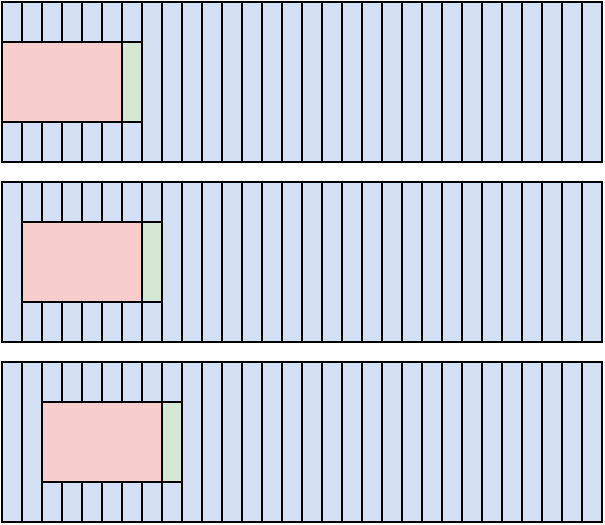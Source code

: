 <mxfile version="21.2.2" type="device">
  <diagram name="Page-1" id="OIf2geOBGmAo-CLMgIvK">
    <mxGraphModel dx="683" dy="304" grid="1" gridSize="10" guides="1" tooltips="1" connect="1" arrows="1" fold="1" page="1" pageScale="1" pageWidth="827" pageHeight="1169" math="0" shadow="0">
      <root>
        <mxCell id="0" />
        <mxCell id="1" parent="0" />
        <mxCell id="souYRbx_8M2rUFFMSmSW-3" value="" style="rounded=0;whiteSpace=wrap;html=1;fillColor=#D4E1F5;movable=1;resizable=1;rotatable=1;deletable=1;editable=1;locked=0;connectable=1;" vertex="1" parent="1">
          <mxGeometry x="40" y="280" width="290" height="80" as="geometry" />
        </mxCell>
        <mxCell id="souYRbx_8M2rUFFMSmSW-9" value="" style="rounded=0;whiteSpace=wrap;html=1;fillColor=#D4E1F5;movable=1;resizable=1;rotatable=1;deletable=1;editable=1;locked=0;connectable=1;" vertex="1" parent="1">
          <mxGeometry x="40" y="280" width="10" height="80" as="geometry" />
        </mxCell>
        <mxCell id="souYRbx_8M2rUFFMSmSW-10" value="" style="rounded=0;whiteSpace=wrap;html=1;fillColor=#D4E1F5;movable=1;resizable=1;rotatable=1;deletable=1;editable=1;locked=0;connectable=1;" vertex="1" parent="1">
          <mxGeometry x="50" y="280" width="10" height="80" as="geometry" />
        </mxCell>
        <mxCell id="souYRbx_8M2rUFFMSmSW-11" value="" style="rounded=0;whiteSpace=wrap;html=1;fillColor=#D4E1F5;movable=1;resizable=1;rotatable=1;deletable=1;editable=1;locked=0;connectable=1;" vertex="1" parent="1">
          <mxGeometry x="60" y="280" width="10" height="80" as="geometry" />
        </mxCell>
        <mxCell id="souYRbx_8M2rUFFMSmSW-12" value="" style="rounded=0;whiteSpace=wrap;html=1;fillColor=#D4E1F5;movable=1;resizable=1;rotatable=1;deletable=1;editable=1;locked=0;connectable=1;" vertex="1" parent="1">
          <mxGeometry x="70" y="280" width="10" height="80" as="geometry" />
        </mxCell>
        <mxCell id="souYRbx_8M2rUFFMSmSW-13" value="" style="rounded=0;whiteSpace=wrap;html=1;fillColor=#D4E1F5;movable=1;resizable=1;rotatable=1;deletable=1;editable=1;locked=0;connectable=1;" vertex="1" parent="1">
          <mxGeometry x="80" y="280" width="10" height="80" as="geometry" />
        </mxCell>
        <mxCell id="souYRbx_8M2rUFFMSmSW-14" value="" style="rounded=0;whiteSpace=wrap;html=1;fillColor=#D4E1F5;movable=1;resizable=1;rotatable=1;deletable=1;editable=1;locked=0;connectable=1;" vertex="1" parent="1">
          <mxGeometry x="90" y="280" width="10" height="80" as="geometry" />
        </mxCell>
        <mxCell id="souYRbx_8M2rUFFMSmSW-15" value="" style="rounded=0;whiteSpace=wrap;html=1;fillColor=#D4E1F5;movable=1;resizable=1;rotatable=1;deletable=1;editable=1;locked=0;connectable=1;" vertex="1" parent="1">
          <mxGeometry x="100" y="280" width="10" height="80" as="geometry" />
        </mxCell>
        <mxCell id="souYRbx_8M2rUFFMSmSW-16" value="" style="rounded=0;whiteSpace=wrap;html=1;fillColor=#D4E1F5;movable=1;resizable=1;rotatable=1;deletable=1;editable=1;locked=0;connectable=1;" vertex="1" parent="1">
          <mxGeometry x="110" y="280" width="10" height="80" as="geometry" />
        </mxCell>
        <mxCell id="souYRbx_8M2rUFFMSmSW-17" value="" style="rounded=0;whiteSpace=wrap;html=1;fillColor=#D4E1F5;movable=1;resizable=1;rotatable=1;deletable=1;editable=1;locked=0;connectable=1;" vertex="1" parent="1">
          <mxGeometry x="120" y="280" width="10" height="80" as="geometry" />
        </mxCell>
        <mxCell id="souYRbx_8M2rUFFMSmSW-18" value="" style="rounded=0;whiteSpace=wrap;html=1;fillColor=#D4E1F5;movable=1;resizable=1;rotatable=1;deletable=1;editable=1;locked=0;connectable=1;" vertex="1" parent="1">
          <mxGeometry x="130" y="280" width="10" height="80" as="geometry" />
        </mxCell>
        <mxCell id="souYRbx_8M2rUFFMSmSW-19" value="" style="rounded=0;whiteSpace=wrap;html=1;fillColor=#D4E1F5;movable=1;resizable=1;rotatable=1;deletable=1;editable=1;locked=0;connectable=1;" vertex="1" parent="1">
          <mxGeometry x="140" y="280" width="10" height="80" as="geometry" />
        </mxCell>
        <mxCell id="souYRbx_8M2rUFFMSmSW-20" value="" style="rounded=0;whiteSpace=wrap;html=1;fillColor=#D4E1F5;movable=1;resizable=1;rotatable=1;deletable=1;editable=1;locked=0;connectable=1;" vertex="1" parent="1">
          <mxGeometry x="150" y="280" width="10" height="80" as="geometry" />
        </mxCell>
        <mxCell id="souYRbx_8M2rUFFMSmSW-21" value="" style="rounded=0;whiteSpace=wrap;html=1;fillColor=#D4E1F5;movable=1;resizable=1;rotatable=1;deletable=1;editable=1;locked=0;connectable=1;" vertex="1" parent="1">
          <mxGeometry x="160" y="280" width="10" height="80" as="geometry" />
        </mxCell>
        <mxCell id="souYRbx_8M2rUFFMSmSW-22" value="" style="rounded=0;whiteSpace=wrap;html=1;fillColor=#D4E1F5;movable=1;resizable=1;rotatable=1;deletable=1;editable=1;locked=0;connectable=1;" vertex="1" parent="1">
          <mxGeometry x="170" y="280" width="10" height="80" as="geometry" />
        </mxCell>
        <mxCell id="souYRbx_8M2rUFFMSmSW-23" value="" style="rounded=0;whiteSpace=wrap;html=1;fillColor=#D4E1F5;movable=1;resizable=1;rotatable=1;deletable=1;editable=1;locked=0;connectable=1;" vertex="1" parent="1">
          <mxGeometry x="180" y="280" width="10" height="80" as="geometry" />
        </mxCell>
        <mxCell id="souYRbx_8M2rUFFMSmSW-24" value="" style="rounded=0;whiteSpace=wrap;html=1;fillColor=#D4E1F5;movable=1;resizable=1;rotatable=1;deletable=1;editable=1;locked=0;connectable=1;" vertex="1" parent="1">
          <mxGeometry x="190" y="280" width="10" height="80" as="geometry" />
        </mxCell>
        <mxCell id="souYRbx_8M2rUFFMSmSW-25" value="" style="rounded=0;whiteSpace=wrap;html=1;fillColor=#D4E1F5;movable=1;resizable=1;rotatable=1;deletable=1;editable=1;locked=0;connectable=1;" vertex="1" parent="1">
          <mxGeometry x="200" y="280" width="10" height="80" as="geometry" />
        </mxCell>
        <mxCell id="souYRbx_8M2rUFFMSmSW-26" value="" style="rounded=0;whiteSpace=wrap;html=1;fillColor=#D4E1F5;movable=1;resizable=1;rotatable=1;deletable=1;editable=1;locked=0;connectable=1;" vertex="1" parent="1">
          <mxGeometry x="210" y="280" width="10" height="80" as="geometry" />
        </mxCell>
        <mxCell id="souYRbx_8M2rUFFMSmSW-27" value="" style="rounded=0;whiteSpace=wrap;html=1;fillColor=#D4E1F5;movable=1;resizable=1;rotatable=1;deletable=1;editable=1;locked=0;connectable=1;" vertex="1" parent="1">
          <mxGeometry x="220" y="280" width="10" height="80" as="geometry" />
        </mxCell>
        <mxCell id="souYRbx_8M2rUFFMSmSW-28" value="" style="rounded=0;whiteSpace=wrap;html=1;fillColor=#D4E1F5;movable=1;resizable=1;rotatable=1;deletable=1;editable=1;locked=0;connectable=1;" vertex="1" parent="1">
          <mxGeometry x="230" y="280" width="10" height="80" as="geometry" />
        </mxCell>
        <mxCell id="souYRbx_8M2rUFFMSmSW-29" value="" style="rounded=0;whiteSpace=wrap;html=1;fillColor=#D4E1F5;movable=1;resizable=1;rotatable=1;deletable=1;editable=1;locked=0;connectable=1;" vertex="1" parent="1">
          <mxGeometry x="240" y="280" width="10" height="80" as="geometry" />
        </mxCell>
        <mxCell id="souYRbx_8M2rUFFMSmSW-30" value="" style="rounded=0;whiteSpace=wrap;html=1;fillColor=#D4E1F5;movable=1;resizable=1;rotatable=1;deletable=1;editable=1;locked=0;connectable=1;" vertex="1" parent="1">
          <mxGeometry x="250" y="280" width="10" height="80" as="geometry" />
        </mxCell>
        <mxCell id="souYRbx_8M2rUFFMSmSW-31" value="" style="rounded=0;whiteSpace=wrap;html=1;fillColor=#D4E1F5;movable=1;resizable=1;rotatable=1;deletable=1;editable=1;locked=0;connectable=1;" vertex="1" parent="1">
          <mxGeometry x="260" y="280" width="10" height="80" as="geometry" />
        </mxCell>
        <mxCell id="souYRbx_8M2rUFFMSmSW-32" value="" style="rounded=0;whiteSpace=wrap;html=1;fillColor=#D4E1F5;movable=1;resizable=1;rotatable=1;deletable=1;editable=1;locked=0;connectable=1;" vertex="1" parent="1">
          <mxGeometry x="270" y="280" width="10" height="80" as="geometry" />
        </mxCell>
        <mxCell id="souYRbx_8M2rUFFMSmSW-33" value="" style="rounded=0;whiteSpace=wrap;html=1;fillColor=#D4E1F5;movable=1;resizable=1;rotatable=1;deletable=1;editable=1;locked=0;connectable=1;" vertex="1" parent="1">
          <mxGeometry x="280" y="280" width="10" height="80" as="geometry" />
        </mxCell>
        <mxCell id="souYRbx_8M2rUFFMSmSW-34" value="" style="rounded=0;whiteSpace=wrap;html=1;fillColor=#D4E1F5;movable=1;resizable=1;rotatable=1;deletable=1;editable=1;locked=0;connectable=1;" vertex="1" parent="1">
          <mxGeometry x="290" y="280" width="10" height="80" as="geometry" />
        </mxCell>
        <mxCell id="souYRbx_8M2rUFFMSmSW-35" value="" style="rounded=0;whiteSpace=wrap;html=1;fillColor=#D4E1F5;movable=1;resizable=1;rotatable=1;deletable=1;editable=1;locked=0;connectable=1;" vertex="1" parent="1">
          <mxGeometry x="300" y="280" width="10" height="80" as="geometry" />
        </mxCell>
        <mxCell id="souYRbx_8M2rUFFMSmSW-36" value="" style="rounded=0;whiteSpace=wrap;html=1;fillColor=#D4E1F5;movable=1;resizable=1;rotatable=1;deletable=1;editable=1;locked=0;connectable=1;" vertex="1" parent="1">
          <mxGeometry x="310" y="280" width="10" height="80" as="geometry" />
        </mxCell>
        <mxCell id="souYRbx_8M2rUFFMSmSW-37" value="" style="rounded=0;whiteSpace=wrap;html=1;fillColor=#D4E1F5;movable=1;resizable=1;rotatable=1;deletable=1;editable=1;locked=0;connectable=1;" vertex="1" parent="1">
          <mxGeometry x="320" y="280" width="10" height="80" as="geometry" />
        </mxCell>
        <mxCell id="souYRbx_8M2rUFFMSmSW-38" value="" style="rounded=0;whiteSpace=wrap;html=1;fillColor=#D4E1F5;movable=1;resizable=1;rotatable=1;deletable=1;editable=1;locked=0;connectable=1;" vertex="1" parent="1">
          <mxGeometry x="330" y="280" width="10" height="80" as="geometry" />
        </mxCell>
        <mxCell id="souYRbx_8M2rUFFMSmSW-1" value="" style="rounded=0;whiteSpace=wrap;html=1;fillColor=#F8CECC;movable=1;resizable=1;rotatable=1;deletable=1;editable=1;locked=0;connectable=1;" vertex="1" parent="1">
          <mxGeometry x="40" y="300" width="60" height="40" as="geometry" />
        </mxCell>
        <mxCell id="souYRbx_8M2rUFFMSmSW-2" value="" style="rounded=0;whiteSpace=wrap;html=1;fillColor=#D5E8D4;movable=1;resizable=1;rotatable=1;deletable=1;editable=1;locked=0;connectable=1;" vertex="1" parent="1">
          <mxGeometry x="100" y="300" width="10" height="40" as="geometry" />
        </mxCell>
        <mxCell id="souYRbx_8M2rUFFMSmSW-39" value="" style="rounded=0;whiteSpace=wrap;html=1;fillColor=#D4E1F5;movable=1;resizable=1;rotatable=1;deletable=1;editable=1;locked=0;connectable=1;" vertex="1" parent="1">
          <mxGeometry x="40" y="370" width="290" height="80" as="geometry" />
        </mxCell>
        <mxCell id="souYRbx_8M2rUFFMSmSW-40" value="" style="rounded=0;whiteSpace=wrap;html=1;fillColor=#D4E1F5;movable=1;resizable=1;rotatable=1;deletable=1;editable=1;locked=0;connectable=1;" vertex="1" parent="1">
          <mxGeometry x="40" y="370" width="10" height="80" as="geometry" />
        </mxCell>
        <mxCell id="souYRbx_8M2rUFFMSmSW-41" value="" style="rounded=0;whiteSpace=wrap;html=1;fillColor=#D4E1F5;movable=1;resizable=1;rotatable=1;deletable=1;editable=1;locked=0;connectable=1;" vertex="1" parent="1">
          <mxGeometry x="50" y="370" width="10" height="80" as="geometry" />
        </mxCell>
        <mxCell id="souYRbx_8M2rUFFMSmSW-42" value="" style="rounded=0;whiteSpace=wrap;html=1;fillColor=#D4E1F5;movable=1;resizable=1;rotatable=1;deletable=1;editable=1;locked=0;connectable=1;" vertex="1" parent="1">
          <mxGeometry x="60" y="370" width="10" height="80" as="geometry" />
        </mxCell>
        <mxCell id="souYRbx_8M2rUFFMSmSW-43" value="" style="rounded=0;whiteSpace=wrap;html=1;fillColor=#D4E1F5;movable=1;resizable=1;rotatable=1;deletable=1;editable=1;locked=0;connectable=1;" vertex="1" parent="1">
          <mxGeometry x="70" y="370" width="10" height="80" as="geometry" />
        </mxCell>
        <mxCell id="souYRbx_8M2rUFFMSmSW-44" value="" style="rounded=0;whiteSpace=wrap;html=1;fillColor=#D4E1F5;movable=1;resizable=1;rotatable=1;deletable=1;editable=1;locked=0;connectable=1;" vertex="1" parent="1">
          <mxGeometry x="80" y="370" width="10" height="80" as="geometry" />
        </mxCell>
        <mxCell id="souYRbx_8M2rUFFMSmSW-45" value="" style="rounded=0;whiteSpace=wrap;html=1;fillColor=#D4E1F5;movable=1;resizable=1;rotatable=1;deletable=1;editable=1;locked=0;connectable=1;" vertex="1" parent="1">
          <mxGeometry x="90" y="370" width="10" height="80" as="geometry" />
        </mxCell>
        <mxCell id="souYRbx_8M2rUFFMSmSW-46" value="" style="rounded=0;whiteSpace=wrap;html=1;fillColor=#D4E1F5;movable=1;resizable=1;rotatable=1;deletable=1;editable=1;locked=0;connectable=1;" vertex="1" parent="1">
          <mxGeometry x="100" y="370" width="10" height="80" as="geometry" />
        </mxCell>
        <mxCell id="souYRbx_8M2rUFFMSmSW-47" value="" style="rounded=0;whiteSpace=wrap;html=1;fillColor=#D4E1F5;movable=1;resizable=1;rotatable=1;deletable=1;editable=1;locked=0;connectable=1;" vertex="1" parent="1">
          <mxGeometry x="110" y="370" width="10" height="80" as="geometry" />
        </mxCell>
        <mxCell id="souYRbx_8M2rUFFMSmSW-48" value="" style="rounded=0;whiteSpace=wrap;html=1;fillColor=#D4E1F5;movable=1;resizable=1;rotatable=1;deletable=1;editable=1;locked=0;connectable=1;" vertex="1" parent="1">
          <mxGeometry x="120" y="370" width="10" height="80" as="geometry" />
        </mxCell>
        <mxCell id="souYRbx_8M2rUFFMSmSW-49" value="" style="rounded=0;whiteSpace=wrap;html=1;fillColor=#D4E1F5;movable=1;resizable=1;rotatable=1;deletable=1;editable=1;locked=0;connectable=1;" vertex="1" parent="1">
          <mxGeometry x="130" y="370" width="10" height="80" as="geometry" />
        </mxCell>
        <mxCell id="souYRbx_8M2rUFFMSmSW-50" value="" style="rounded=0;whiteSpace=wrap;html=1;fillColor=#D4E1F5;movable=1;resizable=1;rotatable=1;deletable=1;editable=1;locked=0;connectable=1;" vertex="1" parent="1">
          <mxGeometry x="140" y="370" width="10" height="80" as="geometry" />
        </mxCell>
        <mxCell id="souYRbx_8M2rUFFMSmSW-51" value="" style="rounded=0;whiteSpace=wrap;html=1;fillColor=#D4E1F5;movable=1;resizable=1;rotatable=1;deletable=1;editable=1;locked=0;connectable=1;" vertex="1" parent="1">
          <mxGeometry x="150" y="370" width="10" height="80" as="geometry" />
        </mxCell>
        <mxCell id="souYRbx_8M2rUFFMSmSW-52" value="" style="rounded=0;whiteSpace=wrap;html=1;fillColor=#D4E1F5;movable=1;resizable=1;rotatable=1;deletable=1;editable=1;locked=0;connectable=1;" vertex="1" parent="1">
          <mxGeometry x="160" y="370" width="10" height="80" as="geometry" />
        </mxCell>
        <mxCell id="souYRbx_8M2rUFFMSmSW-53" value="" style="rounded=0;whiteSpace=wrap;html=1;fillColor=#D4E1F5;movable=1;resizable=1;rotatable=1;deletable=1;editable=1;locked=0;connectable=1;" vertex="1" parent="1">
          <mxGeometry x="170" y="370" width="10" height="80" as="geometry" />
        </mxCell>
        <mxCell id="souYRbx_8M2rUFFMSmSW-54" value="" style="rounded=0;whiteSpace=wrap;html=1;fillColor=#D4E1F5;movable=1;resizable=1;rotatable=1;deletable=1;editable=1;locked=0;connectable=1;" vertex="1" parent="1">
          <mxGeometry x="180" y="370" width="10" height="80" as="geometry" />
        </mxCell>
        <mxCell id="souYRbx_8M2rUFFMSmSW-55" value="" style="rounded=0;whiteSpace=wrap;html=1;fillColor=#D4E1F5;movable=1;resizable=1;rotatable=1;deletable=1;editable=1;locked=0;connectable=1;" vertex="1" parent="1">
          <mxGeometry x="190" y="370" width="10" height="80" as="geometry" />
        </mxCell>
        <mxCell id="souYRbx_8M2rUFFMSmSW-56" value="" style="rounded=0;whiteSpace=wrap;html=1;fillColor=#D4E1F5;movable=1;resizable=1;rotatable=1;deletable=1;editable=1;locked=0;connectable=1;" vertex="1" parent="1">
          <mxGeometry x="200" y="370" width="10" height="80" as="geometry" />
        </mxCell>
        <mxCell id="souYRbx_8M2rUFFMSmSW-57" value="" style="rounded=0;whiteSpace=wrap;html=1;fillColor=#D4E1F5;movable=1;resizable=1;rotatable=1;deletable=1;editable=1;locked=0;connectable=1;" vertex="1" parent="1">
          <mxGeometry x="210" y="370" width="10" height="80" as="geometry" />
        </mxCell>
        <mxCell id="souYRbx_8M2rUFFMSmSW-58" value="" style="rounded=0;whiteSpace=wrap;html=1;fillColor=#D4E1F5;movable=1;resizable=1;rotatable=1;deletable=1;editable=1;locked=0;connectable=1;" vertex="1" parent="1">
          <mxGeometry x="220" y="370" width="10" height="80" as="geometry" />
        </mxCell>
        <mxCell id="souYRbx_8M2rUFFMSmSW-59" value="" style="rounded=0;whiteSpace=wrap;html=1;fillColor=#D4E1F5;movable=1;resizable=1;rotatable=1;deletable=1;editable=1;locked=0;connectable=1;" vertex="1" parent="1">
          <mxGeometry x="230" y="370" width="10" height="80" as="geometry" />
        </mxCell>
        <mxCell id="souYRbx_8M2rUFFMSmSW-60" value="" style="rounded=0;whiteSpace=wrap;html=1;fillColor=#D4E1F5;movable=1;resizable=1;rotatable=1;deletable=1;editable=1;locked=0;connectable=1;" vertex="1" parent="1">
          <mxGeometry x="240" y="370" width="10" height="80" as="geometry" />
        </mxCell>
        <mxCell id="souYRbx_8M2rUFFMSmSW-61" value="" style="rounded=0;whiteSpace=wrap;html=1;fillColor=#D4E1F5;movable=1;resizable=1;rotatable=1;deletable=1;editable=1;locked=0;connectable=1;" vertex="1" parent="1">
          <mxGeometry x="250" y="370" width="10" height="80" as="geometry" />
        </mxCell>
        <mxCell id="souYRbx_8M2rUFFMSmSW-62" value="" style="rounded=0;whiteSpace=wrap;html=1;fillColor=#D4E1F5;movable=1;resizable=1;rotatable=1;deletable=1;editable=1;locked=0;connectable=1;" vertex="1" parent="1">
          <mxGeometry x="260" y="370" width="10" height="80" as="geometry" />
        </mxCell>
        <mxCell id="souYRbx_8M2rUFFMSmSW-63" value="" style="rounded=0;whiteSpace=wrap;html=1;fillColor=#D4E1F5;movable=1;resizable=1;rotatable=1;deletable=1;editable=1;locked=0;connectable=1;" vertex="1" parent="1">
          <mxGeometry x="270" y="370" width="10" height="80" as="geometry" />
        </mxCell>
        <mxCell id="souYRbx_8M2rUFFMSmSW-64" value="" style="rounded=0;whiteSpace=wrap;html=1;fillColor=#D4E1F5;movable=1;resizable=1;rotatable=1;deletable=1;editable=1;locked=0;connectable=1;" vertex="1" parent="1">
          <mxGeometry x="280" y="370" width="10" height="80" as="geometry" />
        </mxCell>
        <mxCell id="souYRbx_8M2rUFFMSmSW-65" value="" style="rounded=0;whiteSpace=wrap;html=1;fillColor=#D4E1F5;movable=1;resizable=1;rotatable=1;deletable=1;editable=1;locked=0;connectable=1;" vertex="1" parent="1">
          <mxGeometry x="290" y="370" width="10" height="80" as="geometry" />
        </mxCell>
        <mxCell id="souYRbx_8M2rUFFMSmSW-66" value="" style="rounded=0;whiteSpace=wrap;html=1;fillColor=#D4E1F5;movable=1;resizable=1;rotatable=1;deletable=1;editable=1;locked=0;connectable=1;" vertex="1" parent="1">
          <mxGeometry x="300" y="370" width="10" height="80" as="geometry" />
        </mxCell>
        <mxCell id="souYRbx_8M2rUFFMSmSW-67" value="" style="rounded=0;whiteSpace=wrap;html=1;fillColor=#D4E1F5;movable=1;resizable=1;rotatable=1;deletable=1;editable=1;locked=0;connectable=1;" vertex="1" parent="1">
          <mxGeometry x="310" y="370" width="10" height="80" as="geometry" />
        </mxCell>
        <mxCell id="souYRbx_8M2rUFFMSmSW-68" value="" style="rounded=0;whiteSpace=wrap;html=1;fillColor=#D4E1F5;movable=1;resizable=1;rotatable=1;deletable=1;editable=1;locked=0;connectable=1;" vertex="1" parent="1">
          <mxGeometry x="320" y="370" width="10" height="80" as="geometry" />
        </mxCell>
        <mxCell id="souYRbx_8M2rUFFMSmSW-69" value="" style="rounded=0;whiteSpace=wrap;html=1;fillColor=#D4E1F5;movable=1;resizable=1;rotatable=1;deletable=1;editable=1;locked=0;connectable=1;" vertex="1" parent="1">
          <mxGeometry x="330" y="370" width="10" height="80" as="geometry" />
        </mxCell>
        <mxCell id="souYRbx_8M2rUFFMSmSW-70" value="" style="rounded=0;whiteSpace=wrap;html=1;fillColor=#F8CECC;movable=1;resizable=1;rotatable=1;deletable=1;editable=1;locked=0;connectable=1;" vertex="1" parent="1">
          <mxGeometry x="50" y="390" width="60" height="40" as="geometry" />
        </mxCell>
        <mxCell id="souYRbx_8M2rUFFMSmSW-71" value="" style="rounded=0;whiteSpace=wrap;html=1;fillColor=#D5E8D4;movable=1;resizable=1;rotatable=1;deletable=1;editable=1;locked=0;connectable=1;" vertex="1" parent="1">
          <mxGeometry x="110" y="390" width="10" height="40" as="geometry" />
        </mxCell>
        <mxCell id="souYRbx_8M2rUFFMSmSW-79" value="" style="rounded=0;whiteSpace=wrap;html=1;fillColor=#D4E1F5;movable=1;resizable=1;rotatable=1;deletable=1;editable=1;locked=0;connectable=1;" vertex="1" parent="1">
          <mxGeometry x="40" y="460" width="290" height="80" as="geometry" />
        </mxCell>
        <mxCell id="souYRbx_8M2rUFFMSmSW-80" value="" style="rounded=0;whiteSpace=wrap;html=1;fillColor=#D4E1F5;movable=1;resizable=1;rotatable=1;deletable=1;editable=1;locked=0;connectable=1;" vertex="1" parent="1">
          <mxGeometry x="40" y="460" width="10" height="80" as="geometry" />
        </mxCell>
        <mxCell id="souYRbx_8M2rUFFMSmSW-81" value="" style="rounded=0;whiteSpace=wrap;html=1;fillColor=#D4E1F5;movable=1;resizable=1;rotatable=1;deletable=1;editable=1;locked=0;connectable=1;" vertex="1" parent="1">
          <mxGeometry x="50" y="460" width="10" height="80" as="geometry" />
        </mxCell>
        <mxCell id="souYRbx_8M2rUFFMSmSW-82" value="" style="rounded=0;whiteSpace=wrap;html=1;fillColor=#D4E1F5;movable=1;resizable=1;rotatable=1;deletable=1;editable=1;locked=0;connectable=1;" vertex="1" parent="1">
          <mxGeometry x="60" y="460" width="10" height="80" as="geometry" />
        </mxCell>
        <mxCell id="souYRbx_8M2rUFFMSmSW-83" value="" style="rounded=0;whiteSpace=wrap;html=1;fillColor=#D4E1F5;movable=1;resizable=1;rotatable=1;deletable=1;editable=1;locked=0;connectable=1;" vertex="1" parent="1">
          <mxGeometry x="70" y="460" width="10" height="80" as="geometry" />
        </mxCell>
        <mxCell id="souYRbx_8M2rUFFMSmSW-84" value="" style="rounded=0;whiteSpace=wrap;html=1;fillColor=#D4E1F5;movable=1;resizable=1;rotatable=1;deletable=1;editable=1;locked=0;connectable=1;" vertex="1" parent="1">
          <mxGeometry x="80" y="460" width="10" height="80" as="geometry" />
        </mxCell>
        <mxCell id="souYRbx_8M2rUFFMSmSW-85" value="" style="rounded=0;whiteSpace=wrap;html=1;fillColor=#D4E1F5;movable=1;resizable=1;rotatable=1;deletable=1;editable=1;locked=0;connectable=1;" vertex="1" parent="1">
          <mxGeometry x="90" y="460" width="10" height="80" as="geometry" />
        </mxCell>
        <mxCell id="souYRbx_8M2rUFFMSmSW-86" value="" style="rounded=0;whiteSpace=wrap;html=1;fillColor=#D4E1F5;movable=1;resizable=1;rotatable=1;deletable=1;editable=1;locked=0;connectable=1;" vertex="1" parent="1">
          <mxGeometry x="100" y="460" width="10" height="80" as="geometry" />
        </mxCell>
        <mxCell id="souYRbx_8M2rUFFMSmSW-87" value="" style="rounded=0;whiteSpace=wrap;html=1;fillColor=#D4E1F5;movable=1;resizable=1;rotatable=1;deletable=1;editable=1;locked=0;connectable=1;" vertex="1" parent="1">
          <mxGeometry x="110" y="460" width="10" height="80" as="geometry" />
        </mxCell>
        <mxCell id="souYRbx_8M2rUFFMSmSW-88" value="" style="rounded=0;whiteSpace=wrap;html=1;fillColor=#D4E1F5;movable=1;resizable=1;rotatable=1;deletable=1;editable=1;locked=0;connectable=1;" vertex="1" parent="1">
          <mxGeometry x="120" y="460" width="10" height="80" as="geometry" />
        </mxCell>
        <mxCell id="souYRbx_8M2rUFFMSmSW-89" value="" style="rounded=0;whiteSpace=wrap;html=1;fillColor=#D4E1F5;movable=1;resizable=1;rotatable=1;deletable=1;editable=1;locked=0;connectable=1;" vertex="1" parent="1">
          <mxGeometry x="130" y="460" width="10" height="80" as="geometry" />
        </mxCell>
        <mxCell id="souYRbx_8M2rUFFMSmSW-90" value="" style="rounded=0;whiteSpace=wrap;html=1;fillColor=#D4E1F5;movable=1;resizable=1;rotatable=1;deletable=1;editable=1;locked=0;connectable=1;" vertex="1" parent="1">
          <mxGeometry x="140" y="460" width="10" height="80" as="geometry" />
        </mxCell>
        <mxCell id="souYRbx_8M2rUFFMSmSW-91" value="" style="rounded=0;whiteSpace=wrap;html=1;fillColor=#D4E1F5;movable=1;resizable=1;rotatable=1;deletable=1;editable=1;locked=0;connectable=1;" vertex="1" parent="1">
          <mxGeometry x="150" y="460" width="10" height="80" as="geometry" />
        </mxCell>
        <mxCell id="souYRbx_8M2rUFFMSmSW-92" value="" style="rounded=0;whiteSpace=wrap;html=1;fillColor=#D4E1F5;movable=1;resizable=1;rotatable=1;deletable=1;editable=1;locked=0;connectable=1;" vertex="1" parent="1">
          <mxGeometry x="160" y="460" width="10" height="80" as="geometry" />
        </mxCell>
        <mxCell id="souYRbx_8M2rUFFMSmSW-93" value="" style="rounded=0;whiteSpace=wrap;html=1;fillColor=#D4E1F5;movable=1;resizable=1;rotatable=1;deletable=1;editable=1;locked=0;connectable=1;" vertex="1" parent="1">
          <mxGeometry x="170" y="460" width="10" height="80" as="geometry" />
        </mxCell>
        <mxCell id="souYRbx_8M2rUFFMSmSW-94" value="" style="rounded=0;whiteSpace=wrap;html=1;fillColor=#D4E1F5;movable=1;resizable=1;rotatable=1;deletable=1;editable=1;locked=0;connectable=1;" vertex="1" parent="1">
          <mxGeometry x="180" y="460" width="10" height="80" as="geometry" />
        </mxCell>
        <mxCell id="souYRbx_8M2rUFFMSmSW-95" value="" style="rounded=0;whiteSpace=wrap;html=1;fillColor=#D4E1F5;movable=1;resizable=1;rotatable=1;deletable=1;editable=1;locked=0;connectable=1;" vertex="1" parent="1">
          <mxGeometry x="190" y="460" width="10" height="80" as="geometry" />
        </mxCell>
        <mxCell id="souYRbx_8M2rUFFMSmSW-96" value="" style="rounded=0;whiteSpace=wrap;html=1;fillColor=#D4E1F5;movable=1;resizable=1;rotatable=1;deletable=1;editable=1;locked=0;connectable=1;" vertex="1" parent="1">
          <mxGeometry x="200" y="460" width="10" height="80" as="geometry" />
        </mxCell>
        <mxCell id="souYRbx_8M2rUFFMSmSW-97" value="" style="rounded=0;whiteSpace=wrap;html=1;fillColor=#D4E1F5;movable=1;resizable=1;rotatable=1;deletable=1;editable=1;locked=0;connectable=1;" vertex="1" parent="1">
          <mxGeometry x="210" y="460" width="10" height="80" as="geometry" />
        </mxCell>
        <mxCell id="souYRbx_8M2rUFFMSmSW-98" value="" style="rounded=0;whiteSpace=wrap;html=1;fillColor=#D4E1F5;movable=1;resizable=1;rotatable=1;deletable=1;editable=1;locked=0;connectable=1;" vertex="1" parent="1">
          <mxGeometry x="220" y="460" width="10" height="80" as="geometry" />
        </mxCell>
        <mxCell id="souYRbx_8M2rUFFMSmSW-99" value="" style="rounded=0;whiteSpace=wrap;html=1;fillColor=#D4E1F5;movable=1;resizable=1;rotatable=1;deletable=1;editable=1;locked=0;connectable=1;" vertex="1" parent="1">
          <mxGeometry x="230" y="460" width="10" height="80" as="geometry" />
        </mxCell>
        <mxCell id="souYRbx_8M2rUFFMSmSW-100" value="" style="rounded=0;whiteSpace=wrap;html=1;fillColor=#D4E1F5;movable=1;resizable=1;rotatable=1;deletable=1;editable=1;locked=0;connectable=1;" vertex="1" parent="1">
          <mxGeometry x="240" y="460" width="10" height="80" as="geometry" />
        </mxCell>
        <mxCell id="souYRbx_8M2rUFFMSmSW-101" value="" style="rounded=0;whiteSpace=wrap;html=1;fillColor=#D4E1F5;movable=1;resizable=1;rotatable=1;deletable=1;editable=1;locked=0;connectable=1;" vertex="1" parent="1">
          <mxGeometry x="250" y="460" width="10" height="80" as="geometry" />
        </mxCell>
        <mxCell id="souYRbx_8M2rUFFMSmSW-102" value="" style="rounded=0;whiteSpace=wrap;html=1;fillColor=#D4E1F5;movable=1;resizable=1;rotatable=1;deletable=1;editable=1;locked=0;connectable=1;" vertex="1" parent="1">
          <mxGeometry x="260" y="460" width="10" height="80" as="geometry" />
        </mxCell>
        <mxCell id="souYRbx_8M2rUFFMSmSW-103" value="" style="rounded=0;whiteSpace=wrap;html=1;fillColor=#D4E1F5;movable=1;resizable=1;rotatable=1;deletable=1;editable=1;locked=0;connectable=1;" vertex="1" parent="1">
          <mxGeometry x="270" y="460" width="10" height="80" as="geometry" />
        </mxCell>
        <mxCell id="souYRbx_8M2rUFFMSmSW-104" value="" style="rounded=0;whiteSpace=wrap;html=1;fillColor=#D4E1F5;movable=1;resizable=1;rotatable=1;deletable=1;editable=1;locked=0;connectable=1;" vertex="1" parent="1">
          <mxGeometry x="280" y="460" width="10" height="80" as="geometry" />
        </mxCell>
        <mxCell id="souYRbx_8M2rUFFMSmSW-105" value="" style="rounded=0;whiteSpace=wrap;html=1;fillColor=#D4E1F5;movable=1;resizable=1;rotatable=1;deletable=1;editable=1;locked=0;connectable=1;" vertex="1" parent="1">
          <mxGeometry x="290" y="460" width="10" height="80" as="geometry" />
        </mxCell>
        <mxCell id="souYRbx_8M2rUFFMSmSW-106" value="" style="rounded=0;whiteSpace=wrap;html=1;fillColor=#D4E1F5;movable=1;resizable=1;rotatable=1;deletable=1;editable=1;locked=0;connectable=1;" vertex="1" parent="1">
          <mxGeometry x="300" y="460" width="10" height="80" as="geometry" />
        </mxCell>
        <mxCell id="souYRbx_8M2rUFFMSmSW-107" value="" style="rounded=0;whiteSpace=wrap;html=1;fillColor=#D4E1F5;movable=1;resizable=1;rotatable=1;deletable=1;editable=1;locked=0;connectable=1;" vertex="1" parent="1">
          <mxGeometry x="310" y="460" width="10" height="80" as="geometry" />
        </mxCell>
        <mxCell id="souYRbx_8M2rUFFMSmSW-108" value="" style="rounded=0;whiteSpace=wrap;html=1;fillColor=#D4E1F5;movable=1;resizable=1;rotatable=1;deletable=1;editable=1;locked=0;connectable=1;" vertex="1" parent="1">
          <mxGeometry x="320" y="460" width="10" height="80" as="geometry" />
        </mxCell>
        <mxCell id="souYRbx_8M2rUFFMSmSW-109" value="" style="rounded=0;whiteSpace=wrap;html=1;fillColor=#D4E1F5;movable=1;resizable=1;rotatable=1;deletable=1;editable=1;locked=0;connectable=1;" vertex="1" parent="1">
          <mxGeometry x="330" y="460" width="10" height="80" as="geometry" />
        </mxCell>
        <mxCell id="souYRbx_8M2rUFFMSmSW-110" value="" style="rounded=0;whiteSpace=wrap;html=1;fillColor=#F8CECC;movable=1;resizable=1;rotatable=1;deletable=1;editable=1;locked=0;connectable=1;" vertex="1" parent="1">
          <mxGeometry x="60" y="480" width="60" height="40" as="geometry" />
        </mxCell>
        <mxCell id="souYRbx_8M2rUFFMSmSW-111" value="" style="rounded=0;whiteSpace=wrap;html=1;fillColor=#D5E8D4;movable=1;resizable=1;rotatable=1;deletable=1;editable=1;locked=0;connectable=1;" vertex="1" parent="1">
          <mxGeometry x="120" y="480" width="10" height="40" as="geometry" />
        </mxCell>
      </root>
    </mxGraphModel>
  </diagram>
</mxfile>
